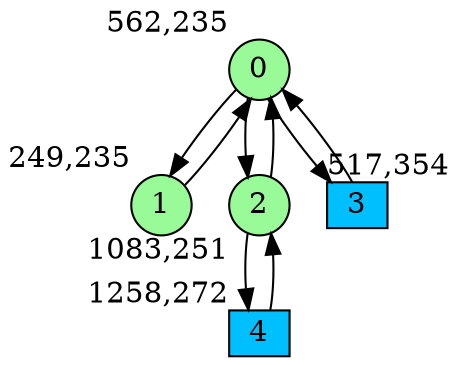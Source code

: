 digraph G {
graph [bgcolor=white]
node [shape=circle, style = filled, fillcolor=white,fixedsize=true, width=0.4, height=0.3 ]
0[xlabel="562,235", pos = "4.89063,1.85938!", fillcolor=palegreen ];
1[xlabel="249,235", pos = "0,1.85938!", fillcolor=palegreen ];
2[xlabel="1083,251", pos = "13.0313,1.60938!", fillcolor=palegreen ];
3[xlabel="517,354", pos = "4.1875,0!", fillcolor=deepskyblue, shape=box ];
4[xlabel="1258,272", pos = "15.7656,1.28125!", fillcolor=deepskyblue, shape=box ];
0->1 ;
0->2 ;
0->3 ;
1->0 ;
2->0 ;
2->4 ;
3->0 ;
4->2 ;
}
